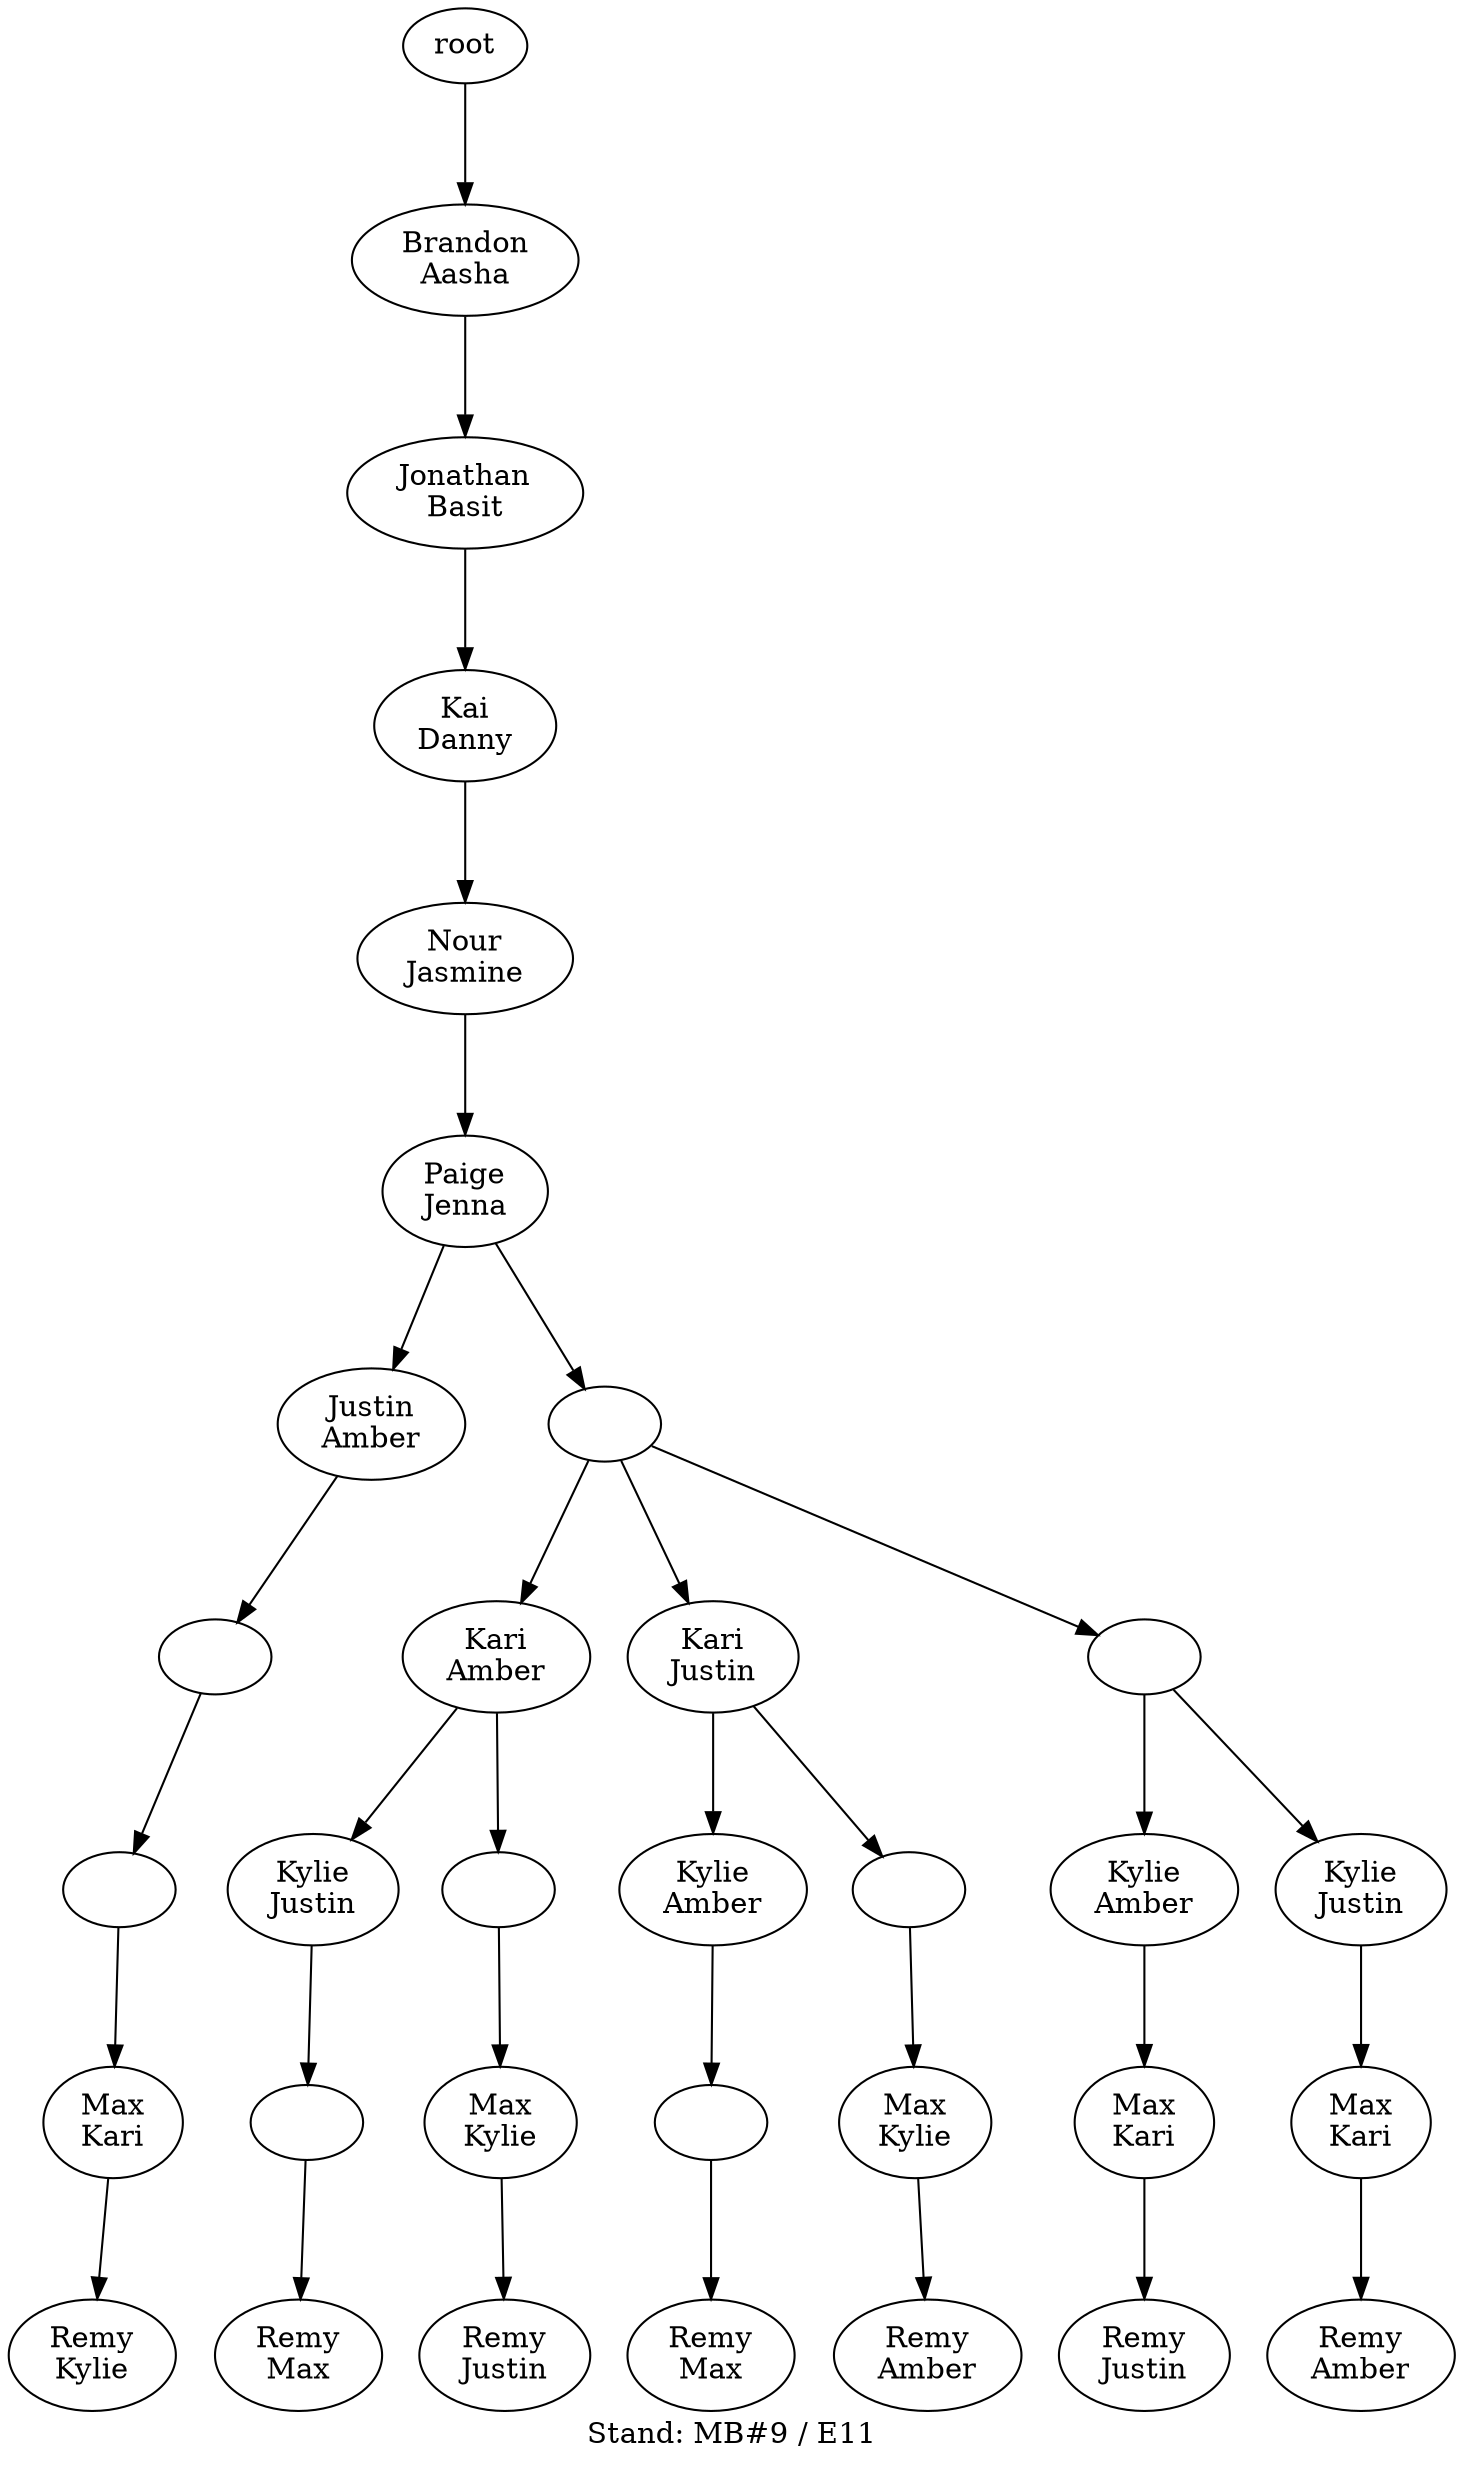 digraph D { labelloc="b"; label="Stand: MB#9 / E11"; ranksep=0.8;
"root/0"[label="Brandon\nAasha"]
"root" -> "root/0";
"root/0/2"[label="Jonathan\nBasit"]
"root/0" -> "root/0/2";
"root/0/2/4"[label="Kai\nDanny"]
"root/0/2" -> "root/0/2/4";
"root/0/2/4/5"[label="Nour\nJasmine"]
"root/0/2/4" -> "root/0/2/4/5";
"root/0/2/4/5/6"[label="Paige\nJenna"]
"root/0/2/4/5" -> "root/0/2/4/5/6";
"root/0/2/4/5/6/1"[label="Justin\nAmber"]
"root/0/2/4/5/6" -> "root/0/2/4/5/6/1";
"root/0/2/4/5/6/1/255"[label=""]
"root/0/2/4/5/6/1" -> "root/0/2/4/5/6/1/255";
"root/0/2/4/5/6/1/255/255"[label=""]
"root/0/2/4/5/6/1/255" -> "root/0/2/4/5/6/1/255/255";
"root/0/2/4/5/6/1/255/255/10"[label="Max\nKari"]
"root/0/2/4/5/6/1/255/255" -> "root/0/2/4/5/6/1/255/255/10";
"root/0/2/4/5/6/1/255/255/10/11"[label="Remy\nKylie"]
"root/0/2/4/5/6/1/255/255/10" -> "root/0/2/4/5/6/1/255/255/10/11";
"root/0/2/4/5/6/255"[label=""]
"root/0/2/4/5/6" -> "root/0/2/4/5/6/255";
"root/0/2/4/5/6/255/1"[label="Kari\nAmber"]
"root/0/2/4/5/6/255" -> "root/0/2/4/5/6/255/1";
"root/0/2/4/5/6/255/1/8"[label="Kylie\nJustin"]
"root/0/2/4/5/6/255/1" -> "root/0/2/4/5/6/255/1/8";
"root/0/2/4/5/6/255/1/8/255"[label=""]
"root/0/2/4/5/6/255/1/8" -> "root/0/2/4/5/6/255/1/8/255";
"root/0/2/4/5/6/255/1/8/255/12"[label="Remy\nMax"]
"root/0/2/4/5/6/255/1/8/255" -> "root/0/2/4/5/6/255/1/8/255/12";
"root/0/2/4/5/6/255/8"[label="Kari\nJustin"]
"root/0/2/4/5/6/255" -> "root/0/2/4/5/6/255/8";
"root/0/2/4/5/6/255/8/1"[label="Kylie\nAmber"]
"root/0/2/4/5/6/255/8" -> "root/0/2/4/5/6/255/8/1";
"root/0/2/4/5/6/255/8/1/255"[label=""]
"root/0/2/4/5/6/255/8/1" -> "root/0/2/4/5/6/255/8/1/255";
"root/0/2/4/5/6/255/8/1/255/12"[label="Remy\nMax"]
"root/0/2/4/5/6/255/8/1/255" -> "root/0/2/4/5/6/255/8/1/255/12";
"root/0/2/4/5/6/255/1/255"[label=""]
"root/0/2/4/5/6/255/1" -> "root/0/2/4/5/6/255/1/255";
"root/0/2/4/5/6/255/1/255/11"[label="Max\nKylie"]
"root/0/2/4/5/6/255/1/255" -> "root/0/2/4/5/6/255/1/255/11";
"root/0/2/4/5/6/255/1/255/11/8"[label="Remy\nJustin"]
"root/0/2/4/5/6/255/1/255/11" -> "root/0/2/4/5/6/255/1/255/11/8";
"root/0/2/4/5/6/255/8/255"[label=""]
"root/0/2/4/5/6/255/8" -> "root/0/2/4/5/6/255/8/255";
"root/0/2/4/5/6/255/8/255/11"[label="Max\nKylie"]
"root/0/2/4/5/6/255/8/255" -> "root/0/2/4/5/6/255/8/255/11";
"root/0/2/4/5/6/255/8/255/11/1"[label="Remy\nAmber"]
"root/0/2/4/5/6/255/8/255/11" -> "root/0/2/4/5/6/255/8/255/11/1";
"root/0/2/4/5/6/255/255"[label=""]
"root/0/2/4/5/6/255" -> "root/0/2/4/5/6/255/255";
"root/0/2/4/5/6/255/255/1"[label="Kylie\nAmber"]
"root/0/2/4/5/6/255/255" -> "root/0/2/4/5/6/255/255/1";
"root/0/2/4/5/6/255/255/1/10"[label="Max\nKari"]
"root/0/2/4/5/6/255/255/1" -> "root/0/2/4/5/6/255/255/1/10";
"root/0/2/4/5/6/255/255/1/10/8"[label="Remy\nJustin"]
"root/0/2/4/5/6/255/255/1/10" -> "root/0/2/4/5/6/255/255/1/10/8";
"root/0/2/4/5/6/255/255/8"[label="Kylie\nJustin"]
"root/0/2/4/5/6/255/255" -> "root/0/2/4/5/6/255/255/8";
"root/0/2/4/5/6/255/255/8/10"[label="Max\nKari"]
"root/0/2/4/5/6/255/255/8" -> "root/0/2/4/5/6/255/255/8/10";
"root/0/2/4/5/6/255/255/8/10/1"[label="Remy\nAmber"]
"root/0/2/4/5/6/255/255/8/10" -> "root/0/2/4/5/6/255/255/8/10/1";
}
